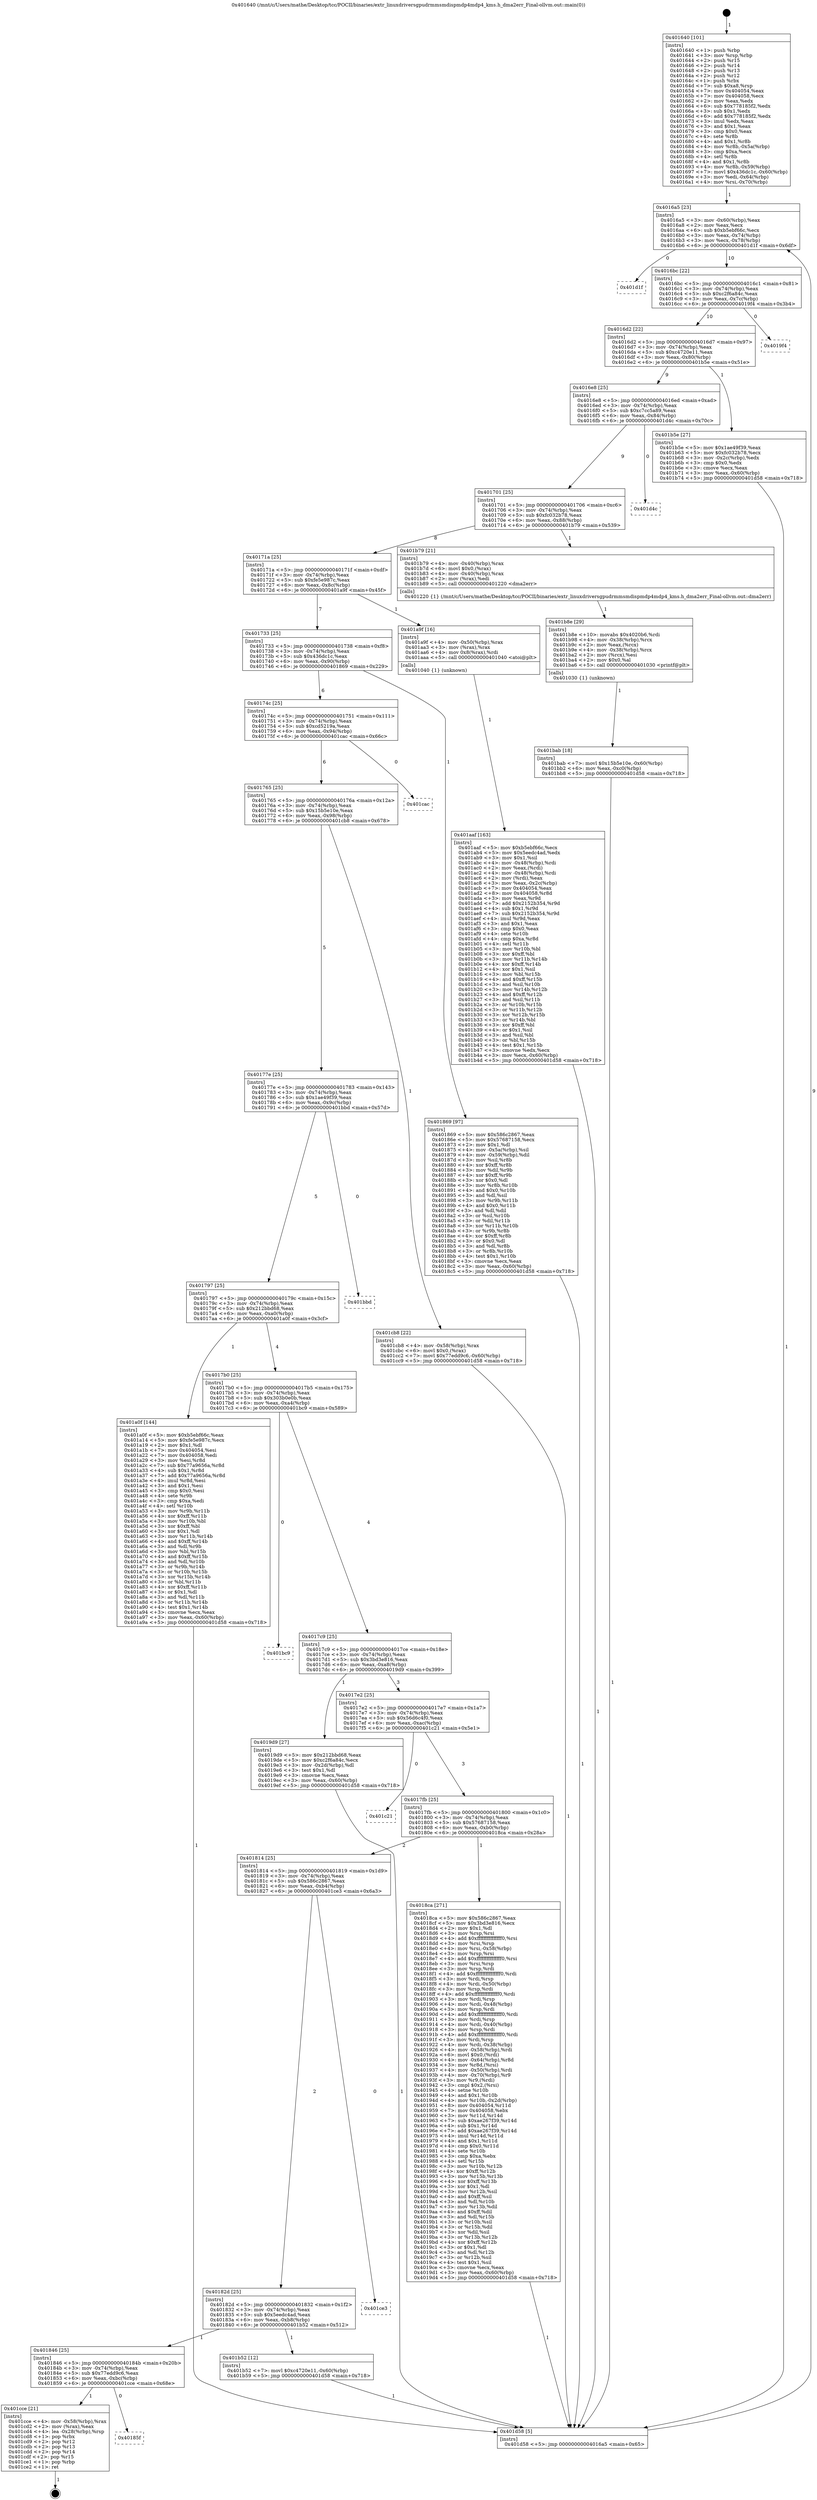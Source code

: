 digraph "0x401640" {
  label = "0x401640 (/mnt/c/Users/mathe/Desktop/tcc/POCII/binaries/extr_linuxdriversgpudrmmsmdispmdp4mdp4_kms.h_dma2err_Final-ollvm.out::main(0))"
  labelloc = "t"
  node[shape=record]

  Entry [label="",width=0.3,height=0.3,shape=circle,fillcolor=black,style=filled]
  "0x4016a5" [label="{
     0x4016a5 [23]\l
     | [instrs]\l
     &nbsp;&nbsp;0x4016a5 \<+3\>: mov -0x60(%rbp),%eax\l
     &nbsp;&nbsp;0x4016a8 \<+2\>: mov %eax,%ecx\l
     &nbsp;&nbsp;0x4016aa \<+6\>: sub $0xb5ebf66c,%ecx\l
     &nbsp;&nbsp;0x4016b0 \<+3\>: mov %eax,-0x74(%rbp)\l
     &nbsp;&nbsp;0x4016b3 \<+3\>: mov %ecx,-0x78(%rbp)\l
     &nbsp;&nbsp;0x4016b6 \<+6\>: je 0000000000401d1f \<main+0x6df\>\l
  }"]
  "0x401d1f" [label="{
     0x401d1f\l
  }", style=dashed]
  "0x4016bc" [label="{
     0x4016bc [22]\l
     | [instrs]\l
     &nbsp;&nbsp;0x4016bc \<+5\>: jmp 00000000004016c1 \<main+0x81\>\l
     &nbsp;&nbsp;0x4016c1 \<+3\>: mov -0x74(%rbp),%eax\l
     &nbsp;&nbsp;0x4016c4 \<+5\>: sub $0xc2f6a84c,%eax\l
     &nbsp;&nbsp;0x4016c9 \<+3\>: mov %eax,-0x7c(%rbp)\l
     &nbsp;&nbsp;0x4016cc \<+6\>: je 00000000004019f4 \<main+0x3b4\>\l
  }"]
  Exit [label="",width=0.3,height=0.3,shape=circle,fillcolor=black,style=filled,peripheries=2]
  "0x4019f4" [label="{
     0x4019f4\l
  }", style=dashed]
  "0x4016d2" [label="{
     0x4016d2 [22]\l
     | [instrs]\l
     &nbsp;&nbsp;0x4016d2 \<+5\>: jmp 00000000004016d7 \<main+0x97\>\l
     &nbsp;&nbsp;0x4016d7 \<+3\>: mov -0x74(%rbp),%eax\l
     &nbsp;&nbsp;0x4016da \<+5\>: sub $0xc4720e11,%eax\l
     &nbsp;&nbsp;0x4016df \<+3\>: mov %eax,-0x80(%rbp)\l
     &nbsp;&nbsp;0x4016e2 \<+6\>: je 0000000000401b5e \<main+0x51e\>\l
  }"]
  "0x40185f" [label="{
     0x40185f\l
  }", style=dashed]
  "0x401b5e" [label="{
     0x401b5e [27]\l
     | [instrs]\l
     &nbsp;&nbsp;0x401b5e \<+5\>: mov $0x1ae49f39,%eax\l
     &nbsp;&nbsp;0x401b63 \<+5\>: mov $0xfc032b78,%ecx\l
     &nbsp;&nbsp;0x401b68 \<+3\>: mov -0x2c(%rbp),%edx\l
     &nbsp;&nbsp;0x401b6b \<+3\>: cmp $0x0,%edx\l
     &nbsp;&nbsp;0x401b6e \<+3\>: cmove %ecx,%eax\l
     &nbsp;&nbsp;0x401b71 \<+3\>: mov %eax,-0x60(%rbp)\l
     &nbsp;&nbsp;0x401b74 \<+5\>: jmp 0000000000401d58 \<main+0x718\>\l
  }"]
  "0x4016e8" [label="{
     0x4016e8 [25]\l
     | [instrs]\l
     &nbsp;&nbsp;0x4016e8 \<+5\>: jmp 00000000004016ed \<main+0xad\>\l
     &nbsp;&nbsp;0x4016ed \<+3\>: mov -0x74(%rbp),%eax\l
     &nbsp;&nbsp;0x4016f0 \<+5\>: sub $0xc7cc5a89,%eax\l
     &nbsp;&nbsp;0x4016f5 \<+6\>: mov %eax,-0x84(%rbp)\l
     &nbsp;&nbsp;0x4016fb \<+6\>: je 0000000000401d4c \<main+0x70c\>\l
  }"]
  "0x401cce" [label="{
     0x401cce [21]\l
     | [instrs]\l
     &nbsp;&nbsp;0x401cce \<+4\>: mov -0x58(%rbp),%rax\l
     &nbsp;&nbsp;0x401cd2 \<+2\>: mov (%rax),%eax\l
     &nbsp;&nbsp;0x401cd4 \<+4\>: lea -0x28(%rbp),%rsp\l
     &nbsp;&nbsp;0x401cd8 \<+1\>: pop %rbx\l
     &nbsp;&nbsp;0x401cd9 \<+2\>: pop %r12\l
     &nbsp;&nbsp;0x401cdb \<+2\>: pop %r13\l
     &nbsp;&nbsp;0x401cdd \<+2\>: pop %r14\l
     &nbsp;&nbsp;0x401cdf \<+2\>: pop %r15\l
     &nbsp;&nbsp;0x401ce1 \<+1\>: pop %rbp\l
     &nbsp;&nbsp;0x401ce2 \<+1\>: ret\l
  }"]
  "0x401d4c" [label="{
     0x401d4c\l
  }", style=dashed]
  "0x401701" [label="{
     0x401701 [25]\l
     | [instrs]\l
     &nbsp;&nbsp;0x401701 \<+5\>: jmp 0000000000401706 \<main+0xc6\>\l
     &nbsp;&nbsp;0x401706 \<+3\>: mov -0x74(%rbp),%eax\l
     &nbsp;&nbsp;0x401709 \<+5\>: sub $0xfc032b78,%eax\l
     &nbsp;&nbsp;0x40170e \<+6\>: mov %eax,-0x88(%rbp)\l
     &nbsp;&nbsp;0x401714 \<+6\>: je 0000000000401b79 \<main+0x539\>\l
  }"]
  "0x401bab" [label="{
     0x401bab [18]\l
     | [instrs]\l
     &nbsp;&nbsp;0x401bab \<+7\>: movl $0x15b5e10e,-0x60(%rbp)\l
     &nbsp;&nbsp;0x401bb2 \<+6\>: mov %eax,-0xc0(%rbp)\l
     &nbsp;&nbsp;0x401bb8 \<+5\>: jmp 0000000000401d58 \<main+0x718\>\l
  }"]
  "0x401b79" [label="{
     0x401b79 [21]\l
     | [instrs]\l
     &nbsp;&nbsp;0x401b79 \<+4\>: mov -0x40(%rbp),%rax\l
     &nbsp;&nbsp;0x401b7d \<+6\>: movl $0x0,(%rax)\l
     &nbsp;&nbsp;0x401b83 \<+4\>: mov -0x40(%rbp),%rax\l
     &nbsp;&nbsp;0x401b87 \<+2\>: mov (%rax),%edi\l
     &nbsp;&nbsp;0x401b89 \<+5\>: call 0000000000401220 \<dma2err\>\l
     | [calls]\l
     &nbsp;&nbsp;0x401220 \{1\} (/mnt/c/Users/mathe/Desktop/tcc/POCII/binaries/extr_linuxdriversgpudrmmsmdispmdp4mdp4_kms.h_dma2err_Final-ollvm.out::dma2err)\l
  }"]
  "0x40171a" [label="{
     0x40171a [25]\l
     | [instrs]\l
     &nbsp;&nbsp;0x40171a \<+5\>: jmp 000000000040171f \<main+0xdf\>\l
     &nbsp;&nbsp;0x40171f \<+3\>: mov -0x74(%rbp),%eax\l
     &nbsp;&nbsp;0x401722 \<+5\>: sub $0xfe5e987c,%eax\l
     &nbsp;&nbsp;0x401727 \<+6\>: mov %eax,-0x8c(%rbp)\l
     &nbsp;&nbsp;0x40172d \<+6\>: je 0000000000401a9f \<main+0x45f\>\l
  }"]
  "0x401b8e" [label="{
     0x401b8e [29]\l
     | [instrs]\l
     &nbsp;&nbsp;0x401b8e \<+10\>: movabs $0x4020b6,%rdi\l
     &nbsp;&nbsp;0x401b98 \<+4\>: mov -0x38(%rbp),%rcx\l
     &nbsp;&nbsp;0x401b9c \<+2\>: mov %eax,(%rcx)\l
     &nbsp;&nbsp;0x401b9e \<+4\>: mov -0x38(%rbp),%rcx\l
     &nbsp;&nbsp;0x401ba2 \<+2\>: mov (%rcx),%esi\l
     &nbsp;&nbsp;0x401ba4 \<+2\>: mov $0x0,%al\l
     &nbsp;&nbsp;0x401ba6 \<+5\>: call 0000000000401030 \<printf@plt\>\l
     | [calls]\l
     &nbsp;&nbsp;0x401030 \{1\} (unknown)\l
  }"]
  "0x401a9f" [label="{
     0x401a9f [16]\l
     | [instrs]\l
     &nbsp;&nbsp;0x401a9f \<+4\>: mov -0x50(%rbp),%rax\l
     &nbsp;&nbsp;0x401aa3 \<+3\>: mov (%rax),%rax\l
     &nbsp;&nbsp;0x401aa6 \<+4\>: mov 0x8(%rax),%rdi\l
     &nbsp;&nbsp;0x401aaa \<+5\>: call 0000000000401040 \<atoi@plt\>\l
     | [calls]\l
     &nbsp;&nbsp;0x401040 \{1\} (unknown)\l
  }"]
  "0x401733" [label="{
     0x401733 [25]\l
     | [instrs]\l
     &nbsp;&nbsp;0x401733 \<+5\>: jmp 0000000000401738 \<main+0xf8\>\l
     &nbsp;&nbsp;0x401738 \<+3\>: mov -0x74(%rbp),%eax\l
     &nbsp;&nbsp;0x40173b \<+5\>: sub $0x436dc1c,%eax\l
     &nbsp;&nbsp;0x401740 \<+6\>: mov %eax,-0x90(%rbp)\l
     &nbsp;&nbsp;0x401746 \<+6\>: je 0000000000401869 \<main+0x229\>\l
  }"]
  "0x401846" [label="{
     0x401846 [25]\l
     | [instrs]\l
     &nbsp;&nbsp;0x401846 \<+5\>: jmp 000000000040184b \<main+0x20b\>\l
     &nbsp;&nbsp;0x40184b \<+3\>: mov -0x74(%rbp),%eax\l
     &nbsp;&nbsp;0x40184e \<+5\>: sub $0x77edd9c6,%eax\l
     &nbsp;&nbsp;0x401853 \<+6\>: mov %eax,-0xbc(%rbp)\l
     &nbsp;&nbsp;0x401859 \<+6\>: je 0000000000401cce \<main+0x68e\>\l
  }"]
  "0x401869" [label="{
     0x401869 [97]\l
     | [instrs]\l
     &nbsp;&nbsp;0x401869 \<+5\>: mov $0x586c2867,%eax\l
     &nbsp;&nbsp;0x40186e \<+5\>: mov $0x57687158,%ecx\l
     &nbsp;&nbsp;0x401873 \<+2\>: mov $0x1,%dl\l
     &nbsp;&nbsp;0x401875 \<+4\>: mov -0x5a(%rbp),%sil\l
     &nbsp;&nbsp;0x401879 \<+4\>: mov -0x59(%rbp),%dil\l
     &nbsp;&nbsp;0x40187d \<+3\>: mov %sil,%r8b\l
     &nbsp;&nbsp;0x401880 \<+4\>: xor $0xff,%r8b\l
     &nbsp;&nbsp;0x401884 \<+3\>: mov %dil,%r9b\l
     &nbsp;&nbsp;0x401887 \<+4\>: xor $0xff,%r9b\l
     &nbsp;&nbsp;0x40188b \<+3\>: xor $0x0,%dl\l
     &nbsp;&nbsp;0x40188e \<+3\>: mov %r8b,%r10b\l
     &nbsp;&nbsp;0x401891 \<+4\>: and $0x0,%r10b\l
     &nbsp;&nbsp;0x401895 \<+3\>: and %dl,%sil\l
     &nbsp;&nbsp;0x401898 \<+3\>: mov %r9b,%r11b\l
     &nbsp;&nbsp;0x40189b \<+4\>: and $0x0,%r11b\l
     &nbsp;&nbsp;0x40189f \<+3\>: and %dl,%dil\l
     &nbsp;&nbsp;0x4018a2 \<+3\>: or %sil,%r10b\l
     &nbsp;&nbsp;0x4018a5 \<+3\>: or %dil,%r11b\l
     &nbsp;&nbsp;0x4018a8 \<+3\>: xor %r11b,%r10b\l
     &nbsp;&nbsp;0x4018ab \<+3\>: or %r9b,%r8b\l
     &nbsp;&nbsp;0x4018ae \<+4\>: xor $0xff,%r8b\l
     &nbsp;&nbsp;0x4018b2 \<+3\>: or $0x0,%dl\l
     &nbsp;&nbsp;0x4018b5 \<+3\>: and %dl,%r8b\l
     &nbsp;&nbsp;0x4018b8 \<+3\>: or %r8b,%r10b\l
     &nbsp;&nbsp;0x4018bb \<+4\>: test $0x1,%r10b\l
     &nbsp;&nbsp;0x4018bf \<+3\>: cmovne %ecx,%eax\l
     &nbsp;&nbsp;0x4018c2 \<+3\>: mov %eax,-0x60(%rbp)\l
     &nbsp;&nbsp;0x4018c5 \<+5\>: jmp 0000000000401d58 \<main+0x718\>\l
  }"]
  "0x40174c" [label="{
     0x40174c [25]\l
     | [instrs]\l
     &nbsp;&nbsp;0x40174c \<+5\>: jmp 0000000000401751 \<main+0x111\>\l
     &nbsp;&nbsp;0x401751 \<+3\>: mov -0x74(%rbp),%eax\l
     &nbsp;&nbsp;0x401754 \<+5\>: sub $0xcd5219a,%eax\l
     &nbsp;&nbsp;0x401759 \<+6\>: mov %eax,-0x94(%rbp)\l
     &nbsp;&nbsp;0x40175f \<+6\>: je 0000000000401cac \<main+0x66c\>\l
  }"]
  "0x401d58" [label="{
     0x401d58 [5]\l
     | [instrs]\l
     &nbsp;&nbsp;0x401d58 \<+5\>: jmp 00000000004016a5 \<main+0x65\>\l
  }"]
  "0x401640" [label="{
     0x401640 [101]\l
     | [instrs]\l
     &nbsp;&nbsp;0x401640 \<+1\>: push %rbp\l
     &nbsp;&nbsp;0x401641 \<+3\>: mov %rsp,%rbp\l
     &nbsp;&nbsp;0x401644 \<+2\>: push %r15\l
     &nbsp;&nbsp;0x401646 \<+2\>: push %r14\l
     &nbsp;&nbsp;0x401648 \<+2\>: push %r13\l
     &nbsp;&nbsp;0x40164a \<+2\>: push %r12\l
     &nbsp;&nbsp;0x40164c \<+1\>: push %rbx\l
     &nbsp;&nbsp;0x40164d \<+7\>: sub $0xa8,%rsp\l
     &nbsp;&nbsp;0x401654 \<+7\>: mov 0x404054,%eax\l
     &nbsp;&nbsp;0x40165b \<+7\>: mov 0x404058,%ecx\l
     &nbsp;&nbsp;0x401662 \<+2\>: mov %eax,%edx\l
     &nbsp;&nbsp;0x401664 \<+6\>: sub $0x778185f2,%edx\l
     &nbsp;&nbsp;0x40166a \<+3\>: sub $0x1,%edx\l
     &nbsp;&nbsp;0x40166d \<+6\>: add $0x778185f2,%edx\l
     &nbsp;&nbsp;0x401673 \<+3\>: imul %edx,%eax\l
     &nbsp;&nbsp;0x401676 \<+3\>: and $0x1,%eax\l
     &nbsp;&nbsp;0x401679 \<+3\>: cmp $0x0,%eax\l
     &nbsp;&nbsp;0x40167c \<+4\>: sete %r8b\l
     &nbsp;&nbsp;0x401680 \<+4\>: and $0x1,%r8b\l
     &nbsp;&nbsp;0x401684 \<+4\>: mov %r8b,-0x5a(%rbp)\l
     &nbsp;&nbsp;0x401688 \<+3\>: cmp $0xa,%ecx\l
     &nbsp;&nbsp;0x40168b \<+4\>: setl %r8b\l
     &nbsp;&nbsp;0x40168f \<+4\>: and $0x1,%r8b\l
     &nbsp;&nbsp;0x401693 \<+4\>: mov %r8b,-0x59(%rbp)\l
     &nbsp;&nbsp;0x401697 \<+7\>: movl $0x436dc1c,-0x60(%rbp)\l
     &nbsp;&nbsp;0x40169e \<+3\>: mov %edi,-0x64(%rbp)\l
     &nbsp;&nbsp;0x4016a1 \<+4\>: mov %rsi,-0x70(%rbp)\l
  }"]
  "0x401b52" [label="{
     0x401b52 [12]\l
     | [instrs]\l
     &nbsp;&nbsp;0x401b52 \<+7\>: movl $0xc4720e11,-0x60(%rbp)\l
     &nbsp;&nbsp;0x401b59 \<+5\>: jmp 0000000000401d58 \<main+0x718\>\l
  }"]
  "0x401cac" [label="{
     0x401cac\l
  }", style=dashed]
  "0x401765" [label="{
     0x401765 [25]\l
     | [instrs]\l
     &nbsp;&nbsp;0x401765 \<+5\>: jmp 000000000040176a \<main+0x12a\>\l
     &nbsp;&nbsp;0x40176a \<+3\>: mov -0x74(%rbp),%eax\l
     &nbsp;&nbsp;0x40176d \<+5\>: sub $0x15b5e10e,%eax\l
     &nbsp;&nbsp;0x401772 \<+6\>: mov %eax,-0x98(%rbp)\l
     &nbsp;&nbsp;0x401778 \<+6\>: je 0000000000401cb8 \<main+0x678\>\l
  }"]
  "0x40182d" [label="{
     0x40182d [25]\l
     | [instrs]\l
     &nbsp;&nbsp;0x40182d \<+5\>: jmp 0000000000401832 \<main+0x1f2\>\l
     &nbsp;&nbsp;0x401832 \<+3\>: mov -0x74(%rbp),%eax\l
     &nbsp;&nbsp;0x401835 \<+5\>: sub $0x5eedc4ad,%eax\l
     &nbsp;&nbsp;0x40183a \<+6\>: mov %eax,-0xb8(%rbp)\l
     &nbsp;&nbsp;0x401840 \<+6\>: je 0000000000401b52 \<main+0x512\>\l
  }"]
  "0x401cb8" [label="{
     0x401cb8 [22]\l
     | [instrs]\l
     &nbsp;&nbsp;0x401cb8 \<+4\>: mov -0x58(%rbp),%rax\l
     &nbsp;&nbsp;0x401cbc \<+6\>: movl $0x0,(%rax)\l
     &nbsp;&nbsp;0x401cc2 \<+7\>: movl $0x77edd9c6,-0x60(%rbp)\l
     &nbsp;&nbsp;0x401cc9 \<+5\>: jmp 0000000000401d58 \<main+0x718\>\l
  }"]
  "0x40177e" [label="{
     0x40177e [25]\l
     | [instrs]\l
     &nbsp;&nbsp;0x40177e \<+5\>: jmp 0000000000401783 \<main+0x143\>\l
     &nbsp;&nbsp;0x401783 \<+3\>: mov -0x74(%rbp),%eax\l
     &nbsp;&nbsp;0x401786 \<+5\>: sub $0x1ae49f39,%eax\l
     &nbsp;&nbsp;0x40178b \<+6\>: mov %eax,-0x9c(%rbp)\l
     &nbsp;&nbsp;0x401791 \<+6\>: je 0000000000401bbd \<main+0x57d\>\l
  }"]
  "0x401ce3" [label="{
     0x401ce3\l
  }", style=dashed]
  "0x401bbd" [label="{
     0x401bbd\l
  }", style=dashed]
  "0x401797" [label="{
     0x401797 [25]\l
     | [instrs]\l
     &nbsp;&nbsp;0x401797 \<+5\>: jmp 000000000040179c \<main+0x15c\>\l
     &nbsp;&nbsp;0x40179c \<+3\>: mov -0x74(%rbp),%eax\l
     &nbsp;&nbsp;0x40179f \<+5\>: sub $0x212bbd68,%eax\l
     &nbsp;&nbsp;0x4017a4 \<+6\>: mov %eax,-0xa0(%rbp)\l
     &nbsp;&nbsp;0x4017aa \<+6\>: je 0000000000401a0f \<main+0x3cf\>\l
  }"]
  "0x401aaf" [label="{
     0x401aaf [163]\l
     | [instrs]\l
     &nbsp;&nbsp;0x401aaf \<+5\>: mov $0xb5ebf66c,%ecx\l
     &nbsp;&nbsp;0x401ab4 \<+5\>: mov $0x5eedc4ad,%edx\l
     &nbsp;&nbsp;0x401ab9 \<+3\>: mov $0x1,%sil\l
     &nbsp;&nbsp;0x401abc \<+4\>: mov -0x48(%rbp),%rdi\l
     &nbsp;&nbsp;0x401ac0 \<+2\>: mov %eax,(%rdi)\l
     &nbsp;&nbsp;0x401ac2 \<+4\>: mov -0x48(%rbp),%rdi\l
     &nbsp;&nbsp;0x401ac6 \<+2\>: mov (%rdi),%eax\l
     &nbsp;&nbsp;0x401ac8 \<+3\>: mov %eax,-0x2c(%rbp)\l
     &nbsp;&nbsp;0x401acb \<+7\>: mov 0x404054,%eax\l
     &nbsp;&nbsp;0x401ad2 \<+8\>: mov 0x404058,%r8d\l
     &nbsp;&nbsp;0x401ada \<+3\>: mov %eax,%r9d\l
     &nbsp;&nbsp;0x401add \<+7\>: add $0x2152b354,%r9d\l
     &nbsp;&nbsp;0x401ae4 \<+4\>: sub $0x1,%r9d\l
     &nbsp;&nbsp;0x401ae8 \<+7\>: sub $0x2152b354,%r9d\l
     &nbsp;&nbsp;0x401aef \<+4\>: imul %r9d,%eax\l
     &nbsp;&nbsp;0x401af3 \<+3\>: and $0x1,%eax\l
     &nbsp;&nbsp;0x401af6 \<+3\>: cmp $0x0,%eax\l
     &nbsp;&nbsp;0x401af9 \<+4\>: sete %r10b\l
     &nbsp;&nbsp;0x401afd \<+4\>: cmp $0xa,%r8d\l
     &nbsp;&nbsp;0x401b01 \<+4\>: setl %r11b\l
     &nbsp;&nbsp;0x401b05 \<+3\>: mov %r10b,%bl\l
     &nbsp;&nbsp;0x401b08 \<+3\>: xor $0xff,%bl\l
     &nbsp;&nbsp;0x401b0b \<+3\>: mov %r11b,%r14b\l
     &nbsp;&nbsp;0x401b0e \<+4\>: xor $0xff,%r14b\l
     &nbsp;&nbsp;0x401b12 \<+4\>: xor $0x1,%sil\l
     &nbsp;&nbsp;0x401b16 \<+3\>: mov %bl,%r15b\l
     &nbsp;&nbsp;0x401b19 \<+4\>: and $0xff,%r15b\l
     &nbsp;&nbsp;0x401b1d \<+3\>: and %sil,%r10b\l
     &nbsp;&nbsp;0x401b20 \<+3\>: mov %r14b,%r12b\l
     &nbsp;&nbsp;0x401b23 \<+4\>: and $0xff,%r12b\l
     &nbsp;&nbsp;0x401b27 \<+3\>: and %sil,%r11b\l
     &nbsp;&nbsp;0x401b2a \<+3\>: or %r10b,%r15b\l
     &nbsp;&nbsp;0x401b2d \<+3\>: or %r11b,%r12b\l
     &nbsp;&nbsp;0x401b30 \<+3\>: xor %r12b,%r15b\l
     &nbsp;&nbsp;0x401b33 \<+3\>: or %r14b,%bl\l
     &nbsp;&nbsp;0x401b36 \<+3\>: xor $0xff,%bl\l
     &nbsp;&nbsp;0x401b39 \<+4\>: or $0x1,%sil\l
     &nbsp;&nbsp;0x401b3d \<+3\>: and %sil,%bl\l
     &nbsp;&nbsp;0x401b40 \<+3\>: or %bl,%r15b\l
     &nbsp;&nbsp;0x401b43 \<+4\>: test $0x1,%r15b\l
     &nbsp;&nbsp;0x401b47 \<+3\>: cmovne %edx,%ecx\l
     &nbsp;&nbsp;0x401b4a \<+3\>: mov %ecx,-0x60(%rbp)\l
     &nbsp;&nbsp;0x401b4d \<+5\>: jmp 0000000000401d58 \<main+0x718\>\l
  }"]
  "0x401a0f" [label="{
     0x401a0f [144]\l
     | [instrs]\l
     &nbsp;&nbsp;0x401a0f \<+5\>: mov $0xb5ebf66c,%eax\l
     &nbsp;&nbsp;0x401a14 \<+5\>: mov $0xfe5e987c,%ecx\l
     &nbsp;&nbsp;0x401a19 \<+2\>: mov $0x1,%dl\l
     &nbsp;&nbsp;0x401a1b \<+7\>: mov 0x404054,%esi\l
     &nbsp;&nbsp;0x401a22 \<+7\>: mov 0x404058,%edi\l
     &nbsp;&nbsp;0x401a29 \<+3\>: mov %esi,%r8d\l
     &nbsp;&nbsp;0x401a2c \<+7\>: sub $0x77a9656a,%r8d\l
     &nbsp;&nbsp;0x401a33 \<+4\>: sub $0x1,%r8d\l
     &nbsp;&nbsp;0x401a37 \<+7\>: add $0x77a9656a,%r8d\l
     &nbsp;&nbsp;0x401a3e \<+4\>: imul %r8d,%esi\l
     &nbsp;&nbsp;0x401a42 \<+3\>: and $0x1,%esi\l
     &nbsp;&nbsp;0x401a45 \<+3\>: cmp $0x0,%esi\l
     &nbsp;&nbsp;0x401a48 \<+4\>: sete %r9b\l
     &nbsp;&nbsp;0x401a4c \<+3\>: cmp $0xa,%edi\l
     &nbsp;&nbsp;0x401a4f \<+4\>: setl %r10b\l
     &nbsp;&nbsp;0x401a53 \<+3\>: mov %r9b,%r11b\l
     &nbsp;&nbsp;0x401a56 \<+4\>: xor $0xff,%r11b\l
     &nbsp;&nbsp;0x401a5a \<+3\>: mov %r10b,%bl\l
     &nbsp;&nbsp;0x401a5d \<+3\>: xor $0xff,%bl\l
     &nbsp;&nbsp;0x401a60 \<+3\>: xor $0x1,%dl\l
     &nbsp;&nbsp;0x401a63 \<+3\>: mov %r11b,%r14b\l
     &nbsp;&nbsp;0x401a66 \<+4\>: and $0xff,%r14b\l
     &nbsp;&nbsp;0x401a6a \<+3\>: and %dl,%r9b\l
     &nbsp;&nbsp;0x401a6d \<+3\>: mov %bl,%r15b\l
     &nbsp;&nbsp;0x401a70 \<+4\>: and $0xff,%r15b\l
     &nbsp;&nbsp;0x401a74 \<+3\>: and %dl,%r10b\l
     &nbsp;&nbsp;0x401a77 \<+3\>: or %r9b,%r14b\l
     &nbsp;&nbsp;0x401a7a \<+3\>: or %r10b,%r15b\l
     &nbsp;&nbsp;0x401a7d \<+3\>: xor %r15b,%r14b\l
     &nbsp;&nbsp;0x401a80 \<+3\>: or %bl,%r11b\l
     &nbsp;&nbsp;0x401a83 \<+4\>: xor $0xff,%r11b\l
     &nbsp;&nbsp;0x401a87 \<+3\>: or $0x1,%dl\l
     &nbsp;&nbsp;0x401a8a \<+3\>: and %dl,%r11b\l
     &nbsp;&nbsp;0x401a8d \<+3\>: or %r11b,%r14b\l
     &nbsp;&nbsp;0x401a90 \<+4\>: test $0x1,%r14b\l
     &nbsp;&nbsp;0x401a94 \<+3\>: cmovne %ecx,%eax\l
     &nbsp;&nbsp;0x401a97 \<+3\>: mov %eax,-0x60(%rbp)\l
     &nbsp;&nbsp;0x401a9a \<+5\>: jmp 0000000000401d58 \<main+0x718\>\l
  }"]
  "0x4017b0" [label="{
     0x4017b0 [25]\l
     | [instrs]\l
     &nbsp;&nbsp;0x4017b0 \<+5\>: jmp 00000000004017b5 \<main+0x175\>\l
     &nbsp;&nbsp;0x4017b5 \<+3\>: mov -0x74(%rbp),%eax\l
     &nbsp;&nbsp;0x4017b8 \<+5\>: sub $0x303b0e0b,%eax\l
     &nbsp;&nbsp;0x4017bd \<+6\>: mov %eax,-0xa4(%rbp)\l
     &nbsp;&nbsp;0x4017c3 \<+6\>: je 0000000000401bc9 \<main+0x589\>\l
  }"]
  "0x401814" [label="{
     0x401814 [25]\l
     | [instrs]\l
     &nbsp;&nbsp;0x401814 \<+5\>: jmp 0000000000401819 \<main+0x1d9\>\l
     &nbsp;&nbsp;0x401819 \<+3\>: mov -0x74(%rbp),%eax\l
     &nbsp;&nbsp;0x40181c \<+5\>: sub $0x586c2867,%eax\l
     &nbsp;&nbsp;0x401821 \<+6\>: mov %eax,-0xb4(%rbp)\l
     &nbsp;&nbsp;0x401827 \<+6\>: je 0000000000401ce3 \<main+0x6a3\>\l
  }"]
  "0x401bc9" [label="{
     0x401bc9\l
  }", style=dashed]
  "0x4017c9" [label="{
     0x4017c9 [25]\l
     | [instrs]\l
     &nbsp;&nbsp;0x4017c9 \<+5\>: jmp 00000000004017ce \<main+0x18e\>\l
     &nbsp;&nbsp;0x4017ce \<+3\>: mov -0x74(%rbp),%eax\l
     &nbsp;&nbsp;0x4017d1 \<+5\>: sub $0x3bd3e816,%eax\l
     &nbsp;&nbsp;0x4017d6 \<+6\>: mov %eax,-0xa8(%rbp)\l
     &nbsp;&nbsp;0x4017dc \<+6\>: je 00000000004019d9 \<main+0x399\>\l
  }"]
  "0x4018ca" [label="{
     0x4018ca [271]\l
     | [instrs]\l
     &nbsp;&nbsp;0x4018ca \<+5\>: mov $0x586c2867,%eax\l
     &nbsp;&nbsp;0x4018cf \<+5\>: mov $0x3bd3e816,%ecx\l
     &nbsp;&nbsp;0x4018d4 \<+2\>: mov $0x1,%dl\l
     &nbsp;&nbsp;0x4018d6 \<+3\>: mov %rsp,%rsi\l
     &nbsp;&nbsp;0x4018d9 \<+4\>: add $0xfffffffffffffff0,%rsi\l
     &nbsp;&nbsp;0x4018dd \<+3\>: mov %rsi,%rsp\l
     &nbsp;&nbsp;0x4018e0 \<+4\>: mov %rsi,-0x58(%rbp)\l
     &nbsp;&nbsp;0x4018e4 \<+3\>: mov %rsp,%rsi\l
     &nbsp;&nbsp;0x4018e7 \<+4\>: add $0xfffffffffffffff0,%rsi\l
     &nbsp;&nbsp;0x4018eb \<+3\>: mov %rsi,%rsp\l
     &nbsp;&nbsp;0x4018ee \<+3\>: mov %rsp,%rdi\l
     &nbsp;&nbsp;0x4018f1 \<+4\>: add $0xfffffffffffffff0,%rdi\l
     &nbsp;&nbsp;0x4018f5 \<+3\>: mov %rdi,%rsp\l
     &nbsp;&nbsp;0x4018f8 \<+4\>: mov %rdi,-0x50(%rbp)\l
     &nbsp;&nbsp;0x4018fc \<+3\>: mov %rsp,%rdi\l
     &nbsp;&nbsp;0x4018ff \<+4\>: add $0xfffffffffffffff0,%rdi\l
     &nbsp;&nbsp;0x401903 \<+3\>: mov %rdi,%rsp\l
     &nbsp;&nbsp;0x401906 \<+4\>: mov %rdi,-0x48(%rbp)\l
     &nbsp;&nbsp;0x40190a \<+3\>: mov %rsp,%rdi\l
     &nbsp;&nbsp;0x40190d \<+4\>: add $0xfffffffffffffff0,%rdi\l
     &nbsp;&nbsp;0x401911 \<+3\>: mov %rdi,%rsp\l
     &nbsp;&nbsp;0x401914 \<+4\>: mov %rdi,-0x40(%rbp)\l
     &nbsp;&nbsp;0x401918 \<+3\>: mov %rsp,%rdi\l
     &nbsp;&nbsp;0x40191b \<+4\>: add $0xfffffffffffffff0,%rdi\l
     &nbsp;&nbsp;0x40191f \<+3\>: mov %rdi,%rsp\l
     &nbsp;&nbsp;0x401922 \<+4\>: mov %rdi,-0x38(%rbp)\l
     &nbsp;&nbsp;0x401926 \<+4\>: mov -0x58(%rbp),%rdi\l
     &nbsp;&nbsp;0x40192a \<+6\>: movl $0x0,(%rdi)\l
     &nbsp;&nbsp;0x401930 \<+4\>: mov -0x64(%rbp),%r8d\l
     &nbsp;&nbsp;0x401934 \<+3\>: mov %r8d,(%rsi)\l
     &nbsp;&nbsp;0x401937 \<+4\>: mov -0x50(%rbp),%rdi\l
     &nbsp;&nbsp;0x40193b \<+4\>: mov -0x70(%rbp),%r9\l
     &nbsp;&nbsp;0x40193f \<+3\>: mov %r9,(%rdi)\l
     &nbsp;&nbsp;0x401942 \<+3\>: cmpl $0x2,(%rsi)\l
     &nbsp;&nbsp;0x401945 \<+4\>: setne %r10b\l
     &nbsp;&nbsp;0x401949 \<+4\>: and $0x1,%r10b\l
     &nbsp;&nbsp;0x40194d \<+4\>: mov %r10b,-0x2d(%rbp)\l
     &nbsp;&nbsp;0x401951 \<+8\>: mov 0x404054,%r11d\l
     &nbsp;&nbsp;0x401959 \<+7\>: mov 0x404058,%ebx\l
     &nbsp;&nbsp;0x401960 \<+3\>: mov %r11d,%r14d\l
     &nbsp;&nbsp;0x401963 \<+7\>: sub $0xae267f39,%r14d\l
     &nbsp;&nbsp;0x40196a \<+4\>: sub $0x1,%r14d\l
     &nbsp;&nbsp;0x40196e \<+7\>: add $0xae267f39,%r14d\l
     &nbsp;&nbsp;0x401975 \<+4\>: imul %r14d,%r11d\l
     &nbsp;&nbsp;0x401979 \<+4\>: and $0x1,%r11d\l
     &nbsp;&nbsp;0x40197d \<+4\>: cmp $0x0,%r11d\l
     &nbsp;&nbsp;0x401981 \<+4\>: sete %r10b\l
     &nbsp;&nbsp;0x401985 \<+3\>: cmp $0xa,%ebx\l
     &nbsp;&nbsp;0x401988 \<+4\>: setl %r15b\l
     &nbsp;&nbsp;0x40198c \<+3\>: mov %r10b,%r12b\l
     &nbsp;&nbsp;0x40198f \<+4\>: xor $0xff,%r12b\l
     &nbsp;&nbsp;0x401993 \<+3\>: mov %r15b,%r13b\l
     &nbsp;&nbsp;0x401996 \<+4\>: xor $0xff,%r13b\l
     &nbsp;&nbsp;0x40199a \<+3\>: xor $0x1,%dl\l
     &nbsp;&nbsp;0x40199d \<+3\>: mov %r12b,%sil\l
     &nbsp;&nbsp;0x4019a0 \<+4\>: and $0xff,%sil\l
     &nbsp;&nbsp;0x4019a4 \<+3\>: and %dl,%r10b\l
     &nbsp;&nbsp;0x4019a7 \<+3\>: mov %r13b,%dil\l
     &nbsp;&nbsp;0x4019aa \<+4\>: and $0xff,%dil\l
     &nbsp;&nbsp;0x4019ae \<+3\>: and %dl,%r15b\l
     &nbsp;&nbsp;0x4019b1 \<+3\>: or %r10b,%sil\l
     &nbsp;&nbsp;0x4019b4 \<+3\>: or %r15b,%dil\l
     &nbsp;&nbsp;0x4019b7 \<+3\>: xor %dil,%sil\l
     &nbsp;&nbsp;0x4019ba \<+3\>: or %r13b,%r12b\l
     &nbsp;&nbsp;0x4019bd \<+4\>: xor $0xff,%r12b\l
     &nbsp;&nbsp;0x4019c1 \<+3\>: or $0x1,%dl\l
     &nbsp;&nbsp;0x4019c4 \<+3\>: and %dl,%r12b\l
     &nbsp;&nbsp;0x4019c7 \<+3\>: or %r12b,%sil\l
     &nbsp;&nbsp;0x4019ca \<+4\>: test $0x1,%sil\l
     &nbsp;&nbsp;0x4019ce \<+3\>: cmovne %ecx,%eax\l
     &nbsp;&nbsp;0x4019d1 \<+3\>: mov %eax,-0x60(%rbp)\l
     &nbsp;&nbsp;0x4019d4 \<+5\>: jmp 0000000000401d58 \<main+0x718\>\l
  }"]
  "0x4019d9" [label="{
     0x4019d9 [27]\l
     | [instrs]\l
     &nbsp;&nbsp;0x4019d9 \<+5\>: mov $0x212bbd68,%eax\l
     &nbsp;&nbsp;0x4019de \<+5\>: mov $0xc2f6a84c,%ecx\l
     &nbsp;&nbsp;0x4019e3 \<+3\>: mov -0x2d(%rbp),%dl\l
     &nbsp;&nbsp;0x4019e6 \<+3\>: test $0x1,%dl\l
     &nbsp;&nbsp;0x4019e9 \<+3\>: cmovne %ecx,%eax\l
     &nbsp;&nbsp;0x4019ec \<+3\>: mov %eax,-0x60(%rbp)\l
     &nbsp;&nbsp;0x4019ef \<+5\>: jmp 0000000000401d58 \<main+0x718\>\l
  }"]
  "0x4017e2" [label="{
     0x4017e2 [25]\l
     | [instrs]\l
     &nbsp;&nbsp;0x4017e2 \<+5\>: jmp 00000000004017e7 \<main+0x1a7\>\l
     &nbsp;&nbsp;0x4017e7 \<+3\>: mov -0x74(%rbp),%eax\l
     &nbsp;&nbsp;0x4017ea \<+5\>: sub $0x56d6c4f0,%eax\l
     &nbsp;&nbsp;0x4017ef \<+6\>: mov %eax,-0xac(%rbp)\l
     &nbsp;&nbsp;0x4017f5 \<+6\>: je 0000000000401c21 \<main+0x5e1\>\l
  }"]
  "0x4017fb" [label="{
     0x4017fb [25]\l
     | [instrs]\l
     &nbsp;&nbsp;0x4017fb \<+5\>: jmp 0000000000401800 \<main+0x1c0\>\l
     &nbsp;&nbsp;0x401800 \<+3\>: mov -0x74(%rbp),%eax\l
     &nbsp;&nbsp;0x401803 \<+5\>: sub $0x57687158,%eax\l
     &nbsp;&nbsp;0x401808 \<+6\>: mov %eax,-0xb0(%rbp)\l
     &nbsp;&nbsp;0x40180e \<+6\>: je 00000000004018ca \<main+0x28a\>\l
  }"]
  "0x401c21" [label="{
     0x401c21\l
  }", style=dashed]
  Entry -> "0x401640" [label=" 1"]
  "0x4016a5" -> "0x401d1f" [label=" 0"]
  "0x4016a5" -> "0x4016bc" [label=" 10"]
  "0x401cce" -> Exit [label=" 1"]
  "0x4016bc" -> "0x4019f4" [label=" 0"]
  "0x4016bc" -> "0x4016d2" [label=" 10"]
  "0x401846" -> "0x40185f" [label=" 0"]
  "0x4016d2" -> "0x401b5e" [label=" 1"]
  "0x4016d2" -> "0x4016e8" [label=" 9"]
  "0x401846" -> "0x401cce" [label=" 1"]
  "0x4016e8" -> "0x401d4c" [label=" 0"]
  "0x4016e8" -> "0x401701" [label=" 9"]
  "0x401cb8" -> "0x401d58" [label=" 1"]
  "0x401701" -> "0x401b79" [label=" 1"]
  "0x401701" -> "0x40171a" [label=" 8"]
  "0x401bab" -> "0x401d58" [label=" 1"]
  "0x40171a" -> "0x401a9f" [label=" 1"]
  "0x40171a" -> "0x401733" [label=" 7"]
  "0x401b8e" -> "0x401bab" [label=" 1"]
  "0x401733" -> "0x401869" [label=" 1"]
  "0x401733" -> "0x40174c" [label=" 6"]
  "0x401869" -> "0x401d58" [label=" 1"]
  "0x401640" -> "0x4016a5" [label=" 1"]
  "0x401d58" -> "0x4016a5" [label=" 9"]
  "0x401b79" -> "0x401b8e" [label=" 1"]
  "0x40174c" -> "0x401cac" [label=" 0"]
  "0x40174c" -> "0x401765" [label=" 6"]
  "0x401b5e" -> "0x401d58" [label=" 1"]
  "0x401765" -> "0x401cb8" [label=" 1"]
  "0x401765" -> "0x40177e" [label=" 5"]
  "0x40182d" -> "0x401846" [label=" 1"]
  "0x40177e" -> "0x401bbd" [label=" 0"]
  "0x40177e" -> "0x401797" [label=" 5"]
  "0x40182d" -> "0x401b52" [label=" 1"]
  "0x401797" -> "0x401a0f" [label=" 1"]
  "0x401797" -> "0x4017b0" [label=" 4"]
  "0x401814" -> "0x40182d" [label=" 2"]
  "0x4017b0" -> "0x401bc9" [label=" 0"]
  "0x4017b0" -> "0x4017c9" [label=" 4"]
  "0x401b52" -> "0x401d58" [label=" 1"]
  "0x4017c9" -> "0x4019d9" [label=" 1"]
  "0x4017c9" -> "0x4017e2" [label=" 3"]
  "0x401aaf" -> "0x401d58" [label=" 1"]
  "0x4017e2" -> "0x401c21" [label=" 0"]
  "0x4017e2" -> "0x4017fb" [label=" 3"]
  "0x401a9f" -> "0x401aaf" [label=" 1"]
  "0x4017fb" -> "0x4018ca" [label=" 1"]
  "0x4017fb" -> "0x401814" [label=" 2"]
  "0x401814" -> "0x401ce3" [label=" 0"]
  "0x4018ca" -> "0x401d58" [label=" 1"]
  "0x4019d9" -> "0x401d58" [label=" 1"]
  "0x401a0f" -> "0x401d58" [label=" 1"]
}
